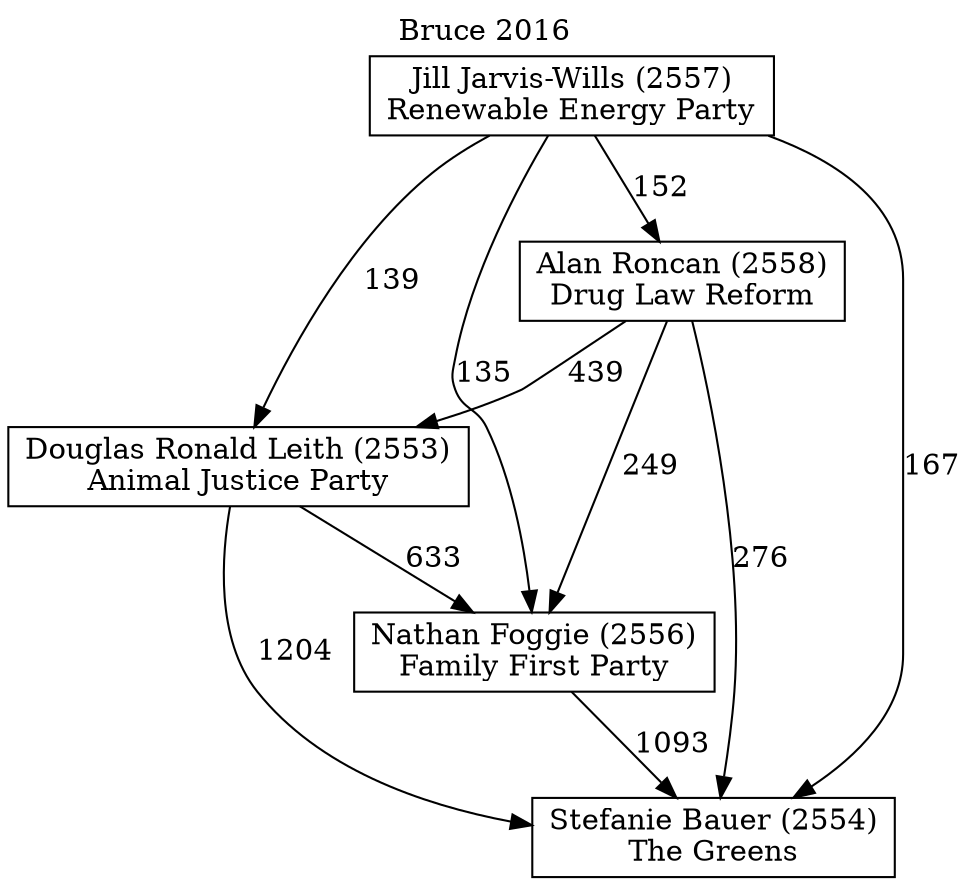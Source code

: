 // House preference flow
digraph "Stefanie Bauer (2554)_Bruce_2016" {
	graph [label="Bruce 2016" labelloc=t mclimit=10]
	node [shape=box]
	"Alan Roncan (2558)" [label="Alan Roncan (2558)
Drug Law Reform"]
	"Douglas Ronald Leith (2553)" [label="Douglas Ronald Leith (2553)
Animal Justice Party"]
	"Jill Jarvis-Wills (2557)" [label="Jill Jarvis-Wills (2557)
Renewable Energy Party"]
	"Nathan Foggie (2556)" [label="Nathan Foggie (2556)
Family First Party"]
	"Stefanie Bauer (2554)" [label="Stefanie Bauer (2554)
The Greens"]
	"Alan Roncan (2558)" -> "Douglas Ronald Leith (2553)" [label=439]
	"Alan Roncan (2558)" -> "Nathan Foggie (2556)" [label=249]
	"Alan Roncan (2558)" -> "Stefanie Bauer (2554)" [label=276]
	"Douglas Ronald Leith (2553)" -> "Nathan Foggie (2556)" [label=633]
	"Douglas Ronald Leith (2553)" -> "Stefanie Bauer (2554)" [label=1204]
	"Jill Jarvis-Wills (2557)" -> "Alan Roncan (2558)" [label=152]
	"Jill Jarvis-Wills (2557)" -> "Douglas Ronald Leith (2553)" [label=139]
	"Jill Jarvis-Wills (2557)" -> "Nathan Foggie (2556)" [label=135]
	"Jill Jarvis-Wills (2557)" -> "Stefanie Bauer (2554)" [label=167]
	"Nathan Foggie (2556)" -> "Stefanie Bauer (2554)" [label=1093]
}
